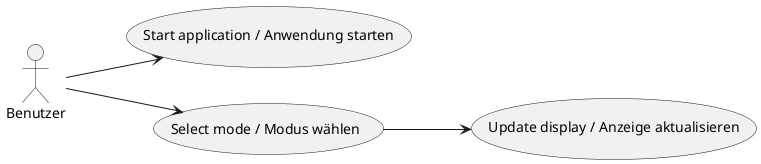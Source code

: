 @startuml
left to right direction
actor User as "Benutzer"
usecase "Start application / Anwendung starten" as UC1
usecase "Select mode / Modus wählen" as UC2
usecase "Update display / Anzeige aktualisieren" as UC3

User --> UC1
User --> UC2
UC2 --> UC3
@enduml
